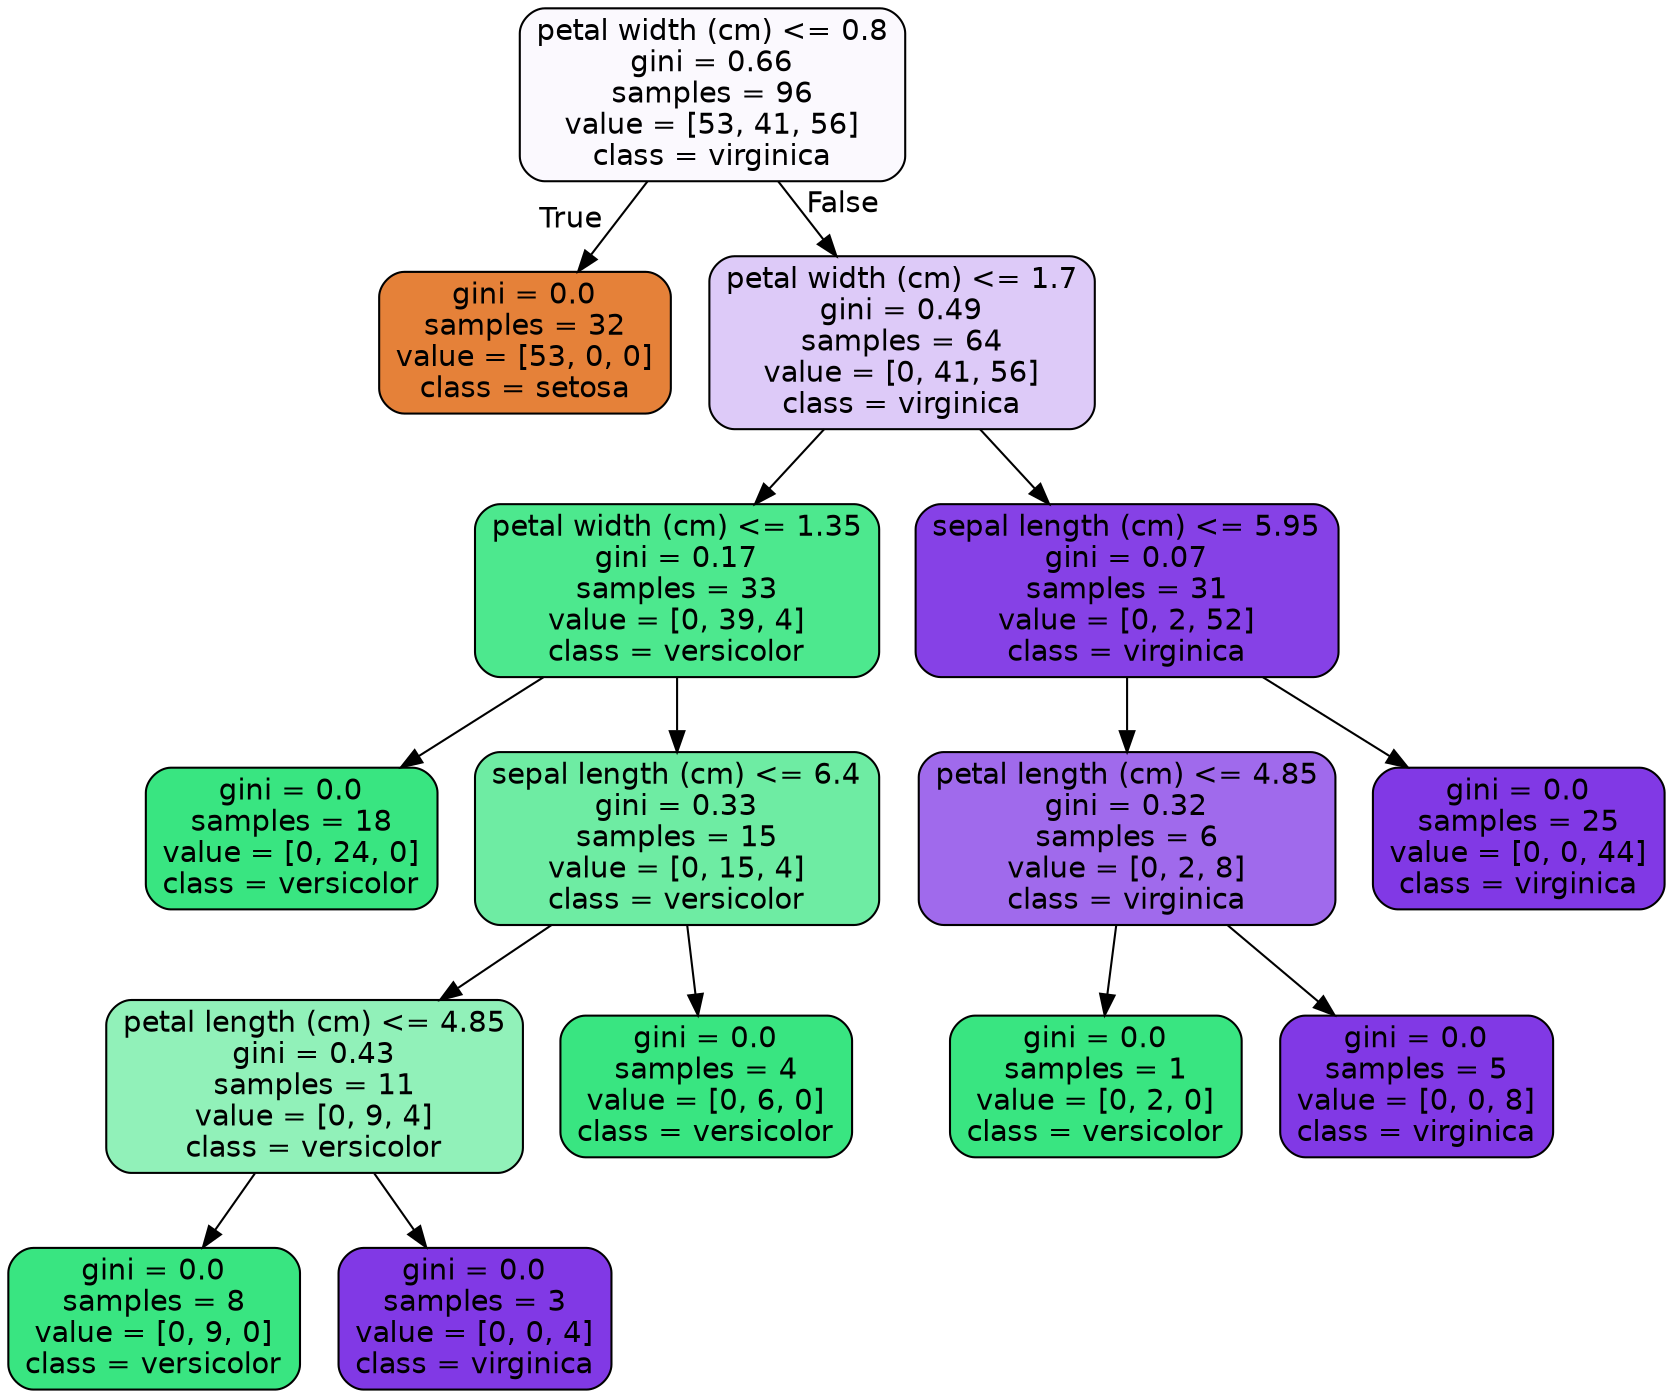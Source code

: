 digraph Tree {
node [shape=box, style="filled, rounded", color="black", fontname="helvetica"] ;
edge [fontname="helvetica"] ;
0 [label="petal width (cm) <= 0.8\ngini = 0.66\nsamples = 96\nvalue = [53, 41, 56]\nclass = virginica", fillcolor="#fbf9fe"] ;
1 [label="gini = 0.0\nsamples = 32\nvalue = [53, 0, 0]\nclass = setosa", fillcolor="#e58139"] ;
0 -> 1 [labeldistance=2.5, labelangle=45, headlabel="True"] ;
2 [label="petal width (cm) <= 1.7\ngini = 0.49\nsamples = 64\nvalue = [0, 41, 56]\nclass = virginica", fillcolor="#ddcaf8"] ;
0 -> 2 [labeldistance=2.5, labelangle=-45, headlabel="False"] ;
3 [label="petal width (cm) <= 1.35\ngini = 0.17\nsamples = 33\nvalue = [0, 39, 4]\nclass = versicolor", fillcolor="#4de88e"] ;
2 -> 3 ;
4 [label="gini = 0.0\nsamples = 18\nvalue = [0, 24, 0]\nclass = versicolor", fillcolor="#39e581"] ;
3 -> 4 ;
5 [label="sepal length (cm) <= 6.4\ngini = 0.33\nsamples = 15\nvalue = [0, 15, 4]\nclass = versicolor", fillcolor="#6eeca3"] ;
3 -> 5 ;
6 [label="petal length (cm) <= 4.85\ngini = 0.43\nsamples = 11\nvalue = [0, 9, 4]\nclass = versicolor", fillcolor="#91f1b9"] ;
5 -> 6 ;
7 [label="gini = 0.0\nsamples = 8\nvalue = [0, 9, 0]\nclass = versicolor", fillcolor="#39e581"] ;
6 -> 7 ;
8 [label="gini = 0.0\nsamples = 3\nvalue = [0, 0, 4]\nclass = virginica", fillcolor="#8139e5"] ;
6 -> 8 ;
9 [label="gini = 0.0\nsamples = 4\nvalue = [0, 6, 0]\nclass = versicolor", fillcolor="#39e581"] ;
5 -> 9 ;
10 [label="sepal length (cm) <= 5.95\ngini = 0.07\nsamples = 31\nvalue = [0, 2, 52]\nclass = virginica", fillcolor="#8641e6"] ;
2 -> 10 ;
11 [label="petal length (cm) <= 4.85\ngini = 0.32\nsamples = 6\nvalue = [0, 2, 8]\nclass = virginica", fillcolor="#a06aec"] ;
10 -> 11 ;
12 [label="gini = 0.0\nsamples = 1\nvalue = [0, 2, 0]\nclass = versicolor", fillcolor="#39e581"] ;
11 -> 12 ;
13 [label="gini = 0.0\nsamples = 5\nvalue = [0, 0, 8]\nclass = virginica", fillcolor="#8139e5"] ;
11 -> 13 ;
14 [label="gini = 0.0\nsamples = 25\nvalue = [0, 0, 44]\nclass = virginica", fillcolor="#8139e5"] ;
10 -> 14 ;
}